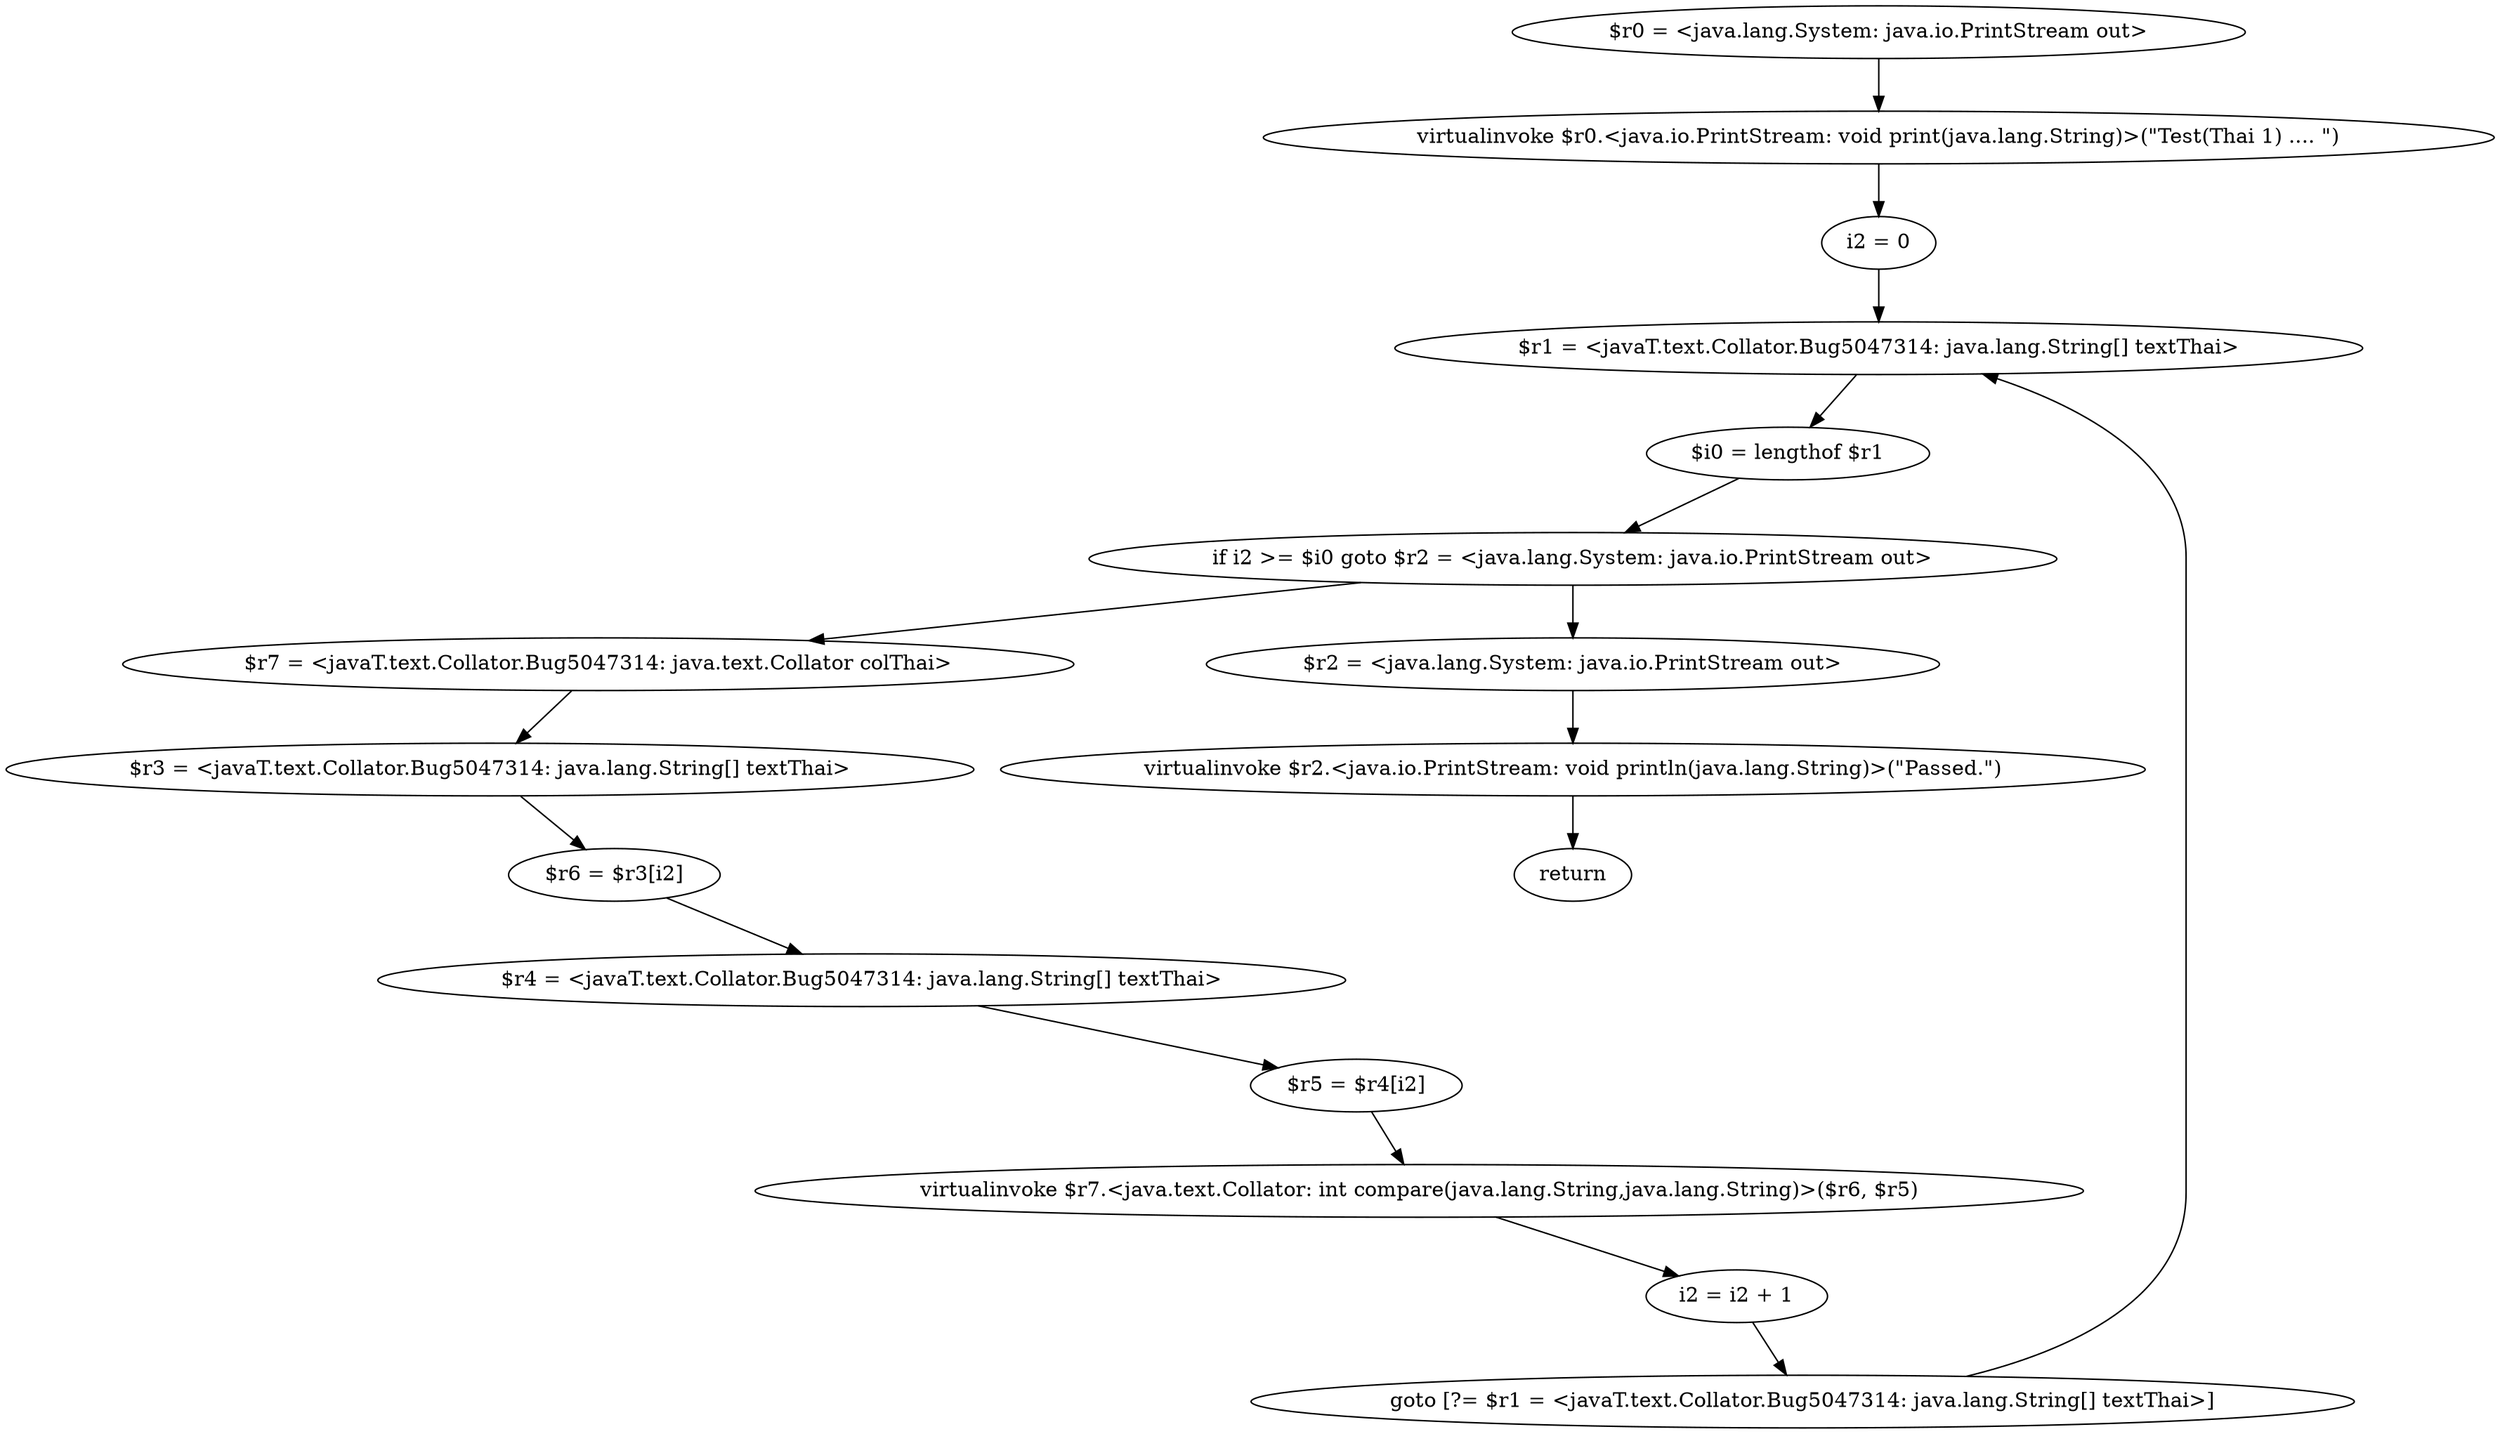digraph "unitGraph" {
    "$r0 = <java.lang.System: java.io.PrintStream out>"
    "virtualinvoke $r0.<java.io.PrintStream: void print(java.lang.String)>(\"Test(Thai 1) .... \")"
    "i2 = 0"
    "$r1 = <javaT.text.Collator.Bug5047314: java.lang.String[] textThai>"
    "$i0 = lengthof $r1"
    "if i2 >= $i0 goto $r2 = <java.lang.System: java.io.PrintStream out>"
    "$r7 = <javaT.text.Collator.Bug5047314: java.text.Collator colThai>"
    "$r3 = <javaT.text.Collator.Bug5047314: java.lang.String[] textThai>"
    "$r6 = $r3[i2]"
    "$r4 = <javaT.text.Collator.Bug5047314: java.lang.String[] textThai>"
    "$r5 = $r4[i2]"
    "virtualinvoke $r7.<java.text.Collator: int compare(java.lang.String,java.lang.String)>($r6, $r5)"
    "i2 = i2 + 1"
    "goto [?= $r1 = <javaT.text.Collator.Bug5047314: java.lang.String[] textThai>]"
    "$r2 = <java.lang.System: java.io.PrintStream out>"
    "virtualinvoke $r2.<java.io.PrintStream: void println(java.lang.String)>(\"Passed.\")"
    "return"
    "$r0 = <java.lang.System: java.io.PrintStream out>"->"virtualinvoke $r0.<java.io.PrintStream: void print(java.lang.String)>(\"Test(Thai 1) .... \")";
    "virtualinvoke $r0.<java.io.PrintStream: void print(java.lang.String)>(\"Test(Thai 1) .... \")"->"i2 = 0";
    "i2 = 0"->"$r1 = <javaT.text.Collator.Bug5047314: java.lang.String[] textThai>";
    "$r1 = <javaT.text.Collator.Bug5047314: java.lang.String[] textThai>"->"$i0 = lengthof $r1";
    "$i0 = lengthof $r1"->"if i2 >= $i0 goto $r2 = <java.lang.System: java.io.PrintStream out>";
    "if i2 >= $i0 goto $r2 = <java.lang.System: java.io.PrintStream out>"->"$r7 = <javaT.text.Collator.Bug5047314: java.text.Collator colThai>";
    "if i2 >= $i0 goto $r2 = <java.lang.System: java.io.PrintStream out>"->"$r2 = <java.lang.System: java.io.PrintStream out>";
    "$r7 = <javaT.text.Collator.Bug5047314: java.text.Collator colThai>"->"$r3 = <javaT.text.Collator.Bug5047314: java.lang.String[] textThai>";
    "$r3 = <javaT.text.Collator.Bug5047314: java.lang.String[] textThai>"->"$r6 = $r3[i2]";
    "$r6 = $r3[i2]"->"$r4 = <javaT.text.Collator.Bug5047314: java.lang.String[] textThai>";
    "$r4 = <javaT.text.Collator.Bug5047314: java.lang.String[] textThai>"->"$r5 = $r4[i2]";
    "$r5 = $r4[i2]"->"virtualinvoke $r7.<java.text.Collator: int compare(java.lang.String,java.lang.String)>($r6, $r5)";
    "virtualinvoke $r7.<java.text.Collator: int compare(java.lang.String,java.lang.String)>($r6, $r5)"->"i2 = i2 + 1";
    "i2 = i2 + 1"->"goto [?= $r1 = <javaT.text.Collator.Bug5047314: java.lang.String[] textThai>]";
    "goto [?= $r1 = <javaT.text.Collator.Bug5047314: java.lang.String[] textThai>]"->"$r1 = <javaT.text.Collator.Bug5047314: java.lang.String[] textThai>";
    "$r2 = <java.lang.System: java.io.PrintStream out>"->"virtualinvoke $r2.<java.io.PrintStream: void println(java.lang.String)>(\"Passed.\")";
    "virtualinvoke $r2.<java.io.PrintStream: void println(java.lang.String)>(\"Passed.\")"->"return";
}
